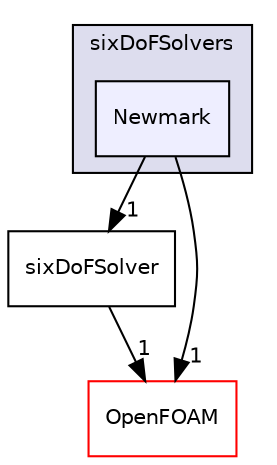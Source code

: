 digraph "src/sixDoFRigidBodyMotion/sixDoFSolvers/Newmark" {
  bgcolor=transparent;
  compound=true
  node [ fontsize="10", fontname="Helvetica"];
  edge [ labelfontsize="10", labelfontname="Helvetica"];
  subgraph clusterdir_7ca4084a0a6342ee22329da340f40c5e {
    graph [ bgcolor="#ddddee", pencolor="black", label="sixDoFSolvers" fontname="Helvetica", fontsize="10", URL="dir_7ca4084a0a6342ee22329da340f40c5e.html"]
  dir_52cd36955bc5c05865cb672035deab01 [shape=box, label="Newmark", style="filled", fillcolor="#eeeeff", pencolor="black", URL="dir_52cd36955bc5c05865cb672035deab01.html"];
  }
  dir_e8500c461da12689a3ca237a381f4b08 [shape=box label="sixDoFSolver" URL="dir_e8500c461da12689a3ca237a381f4b08.html"];
  dir_c5473ff19b20e6ec4dfe5c310b3778a8 [shape=box label="OpenFOAM" color="red" URL="dir_c5473ff19b20e6ec4dfe5c310b3778a8.html"];
  dir_e8500c461da12689a3ca237a381f4b08->dir_c5473ff19b20e6ec4dfe5c310b3778a8 [headlabel="1", labeldistance=1.5 headhref="dir_002744_001897.html"];
  dir_52cd36955bc5c05865cb672035deab01->dir_e8500c461da12689a3ca237a381f4b08 [headlabel="1", labeldistance=1.5 headhref="dir_002676_002744.html"];
  dir_52cd36955bc5c05865cb672035deab01->dir_c5473ff19b20e6ec4dfe5c310b3778a8 [headlabel="1", labeldistance=1.5 headhref="dir_002676_001897.html"];
}

